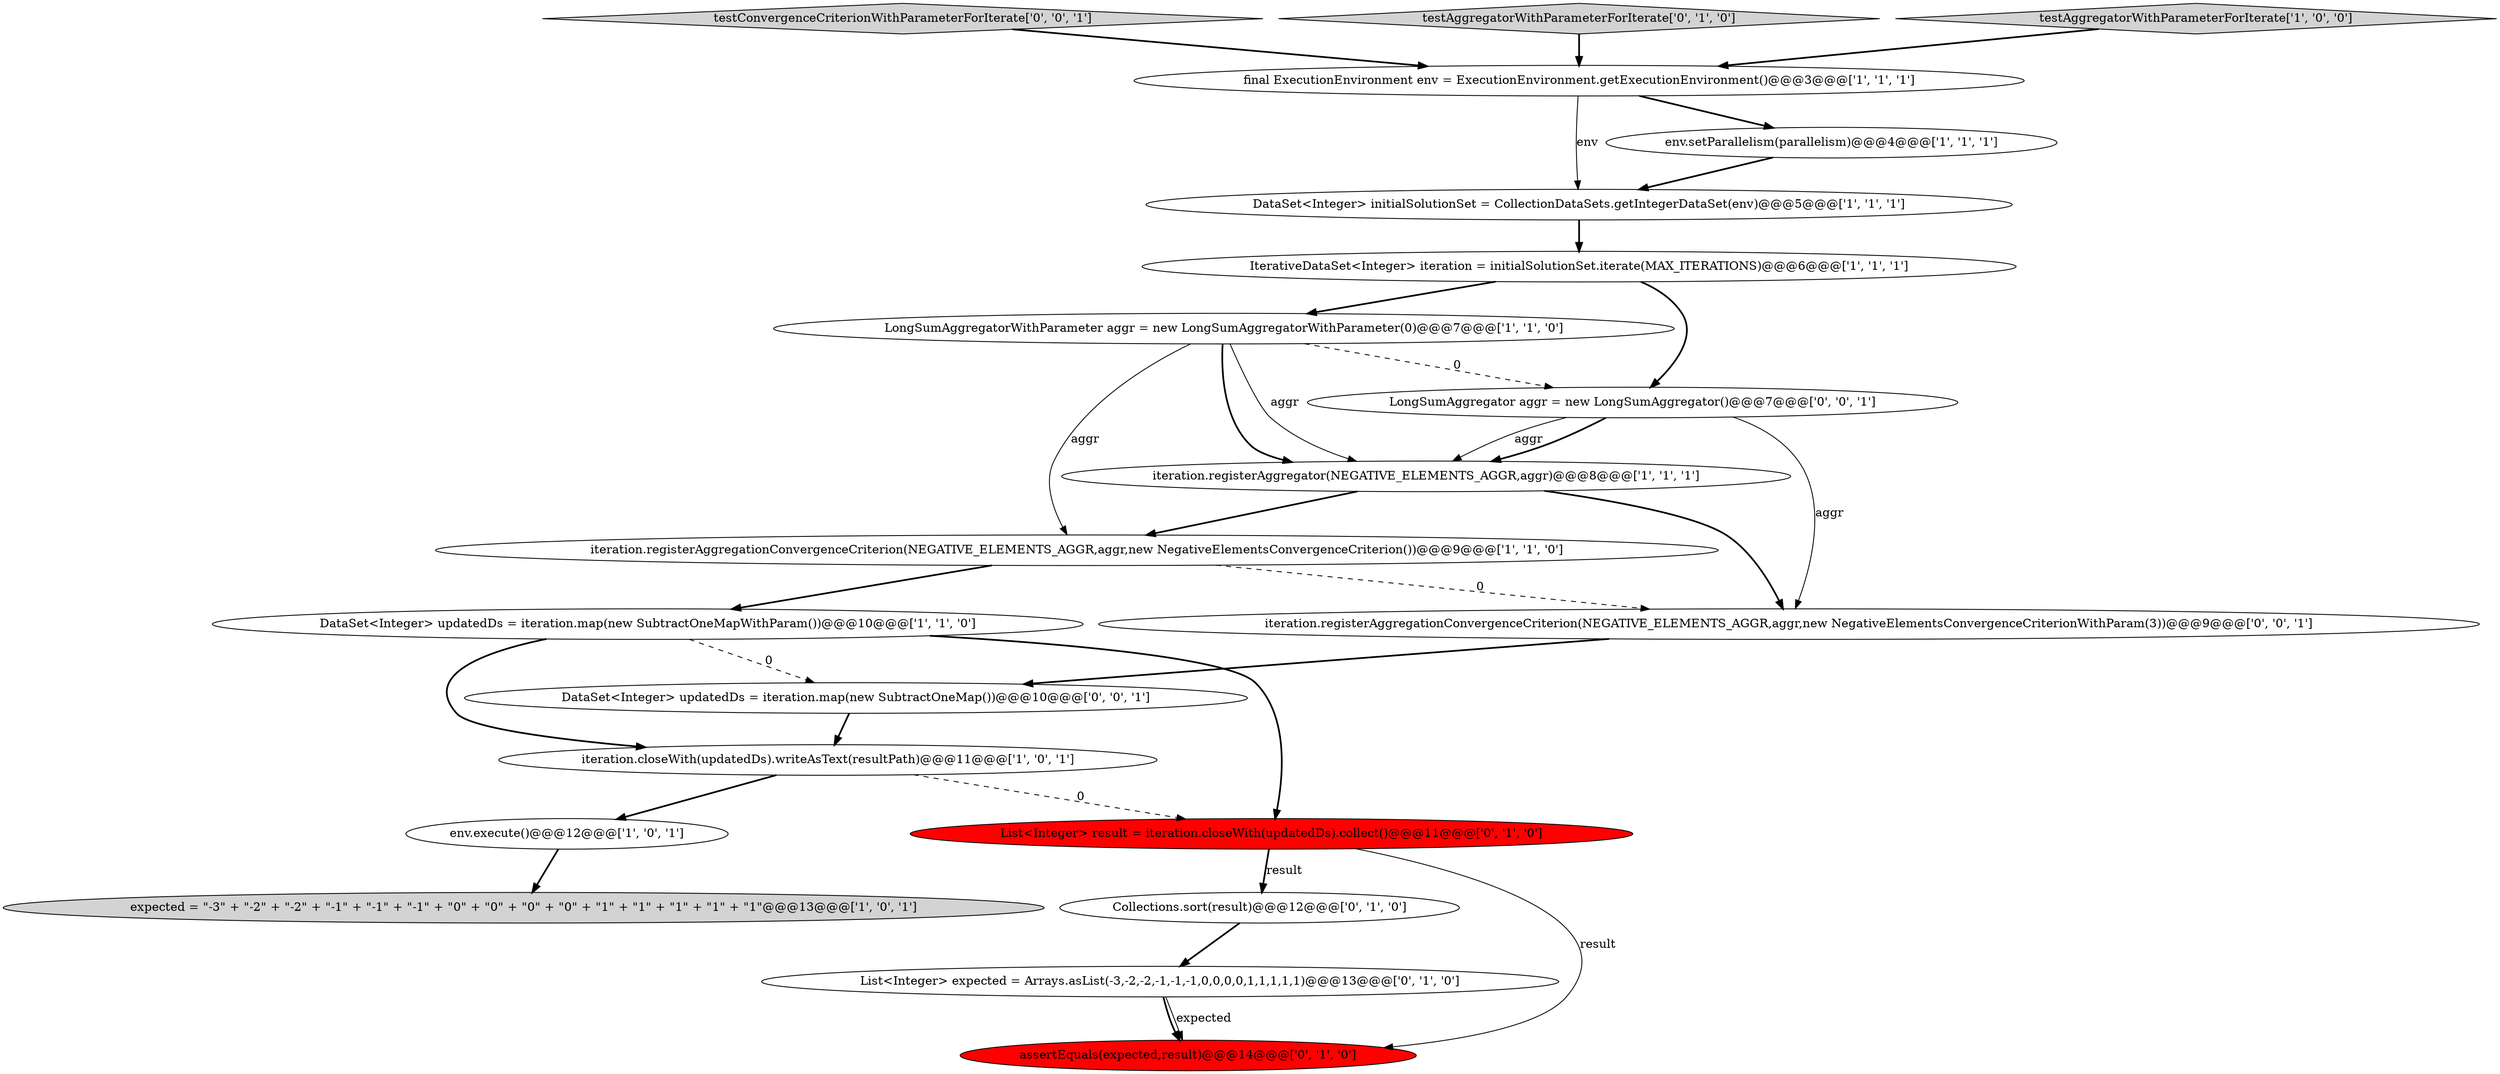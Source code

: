 digraph {
18 [style = filled, label = "testConvergenceCriterionWithParameterForIterate['0', '0', '1']", fillcolor = lightgray, shape = diamond image = "AAA0AAABBB3BBB"];
4 [style = filled, label = "iteration.closeWith(updatedDs).writeAsText(resultPath)@@@11@@@['1', '0', '1']", fillcolor = white, shape = ellipse image = "AAA0AAABBB1BBB"];
5 [style = filled, label = "DataSet<Integer> initialSolutionSet = CollectionDataSets.getIntegerDataSet(env)@@@5@@@['1', '1', '1']", fillcolor = white, shape = ellipse image = "AAA0AAABBB1BBB"];
0 [style = filled, label = "LongSumAggregatorWithParameter aggr = new LongSumAggregatorWithParameter(0)@@@7@@@['1', '1', '0']", fillcolor = white, shape = ellipse image = "AAA0AAABBB1BBB"];
3 [style = filled, label = "expected = \"-3\" + \"-2\" + \"-2\" + \"-1\" + \"-1\" + \"-1\" + \"0\" + \"0\" + \"0\" + \"0\" + \"1\" + \"1\" + \"1\" + \"1\" + \"1\"@@@13@@@['1', '0', '1']", fillcolor = lightgray, shape = ellipse image = "AAA0AAABBB1BBB"];
16 [style = filled, label = "List<Integer> expected = Arrays.asList(-3,-2,-2,-1,-1,-1,0,0,0,0,1,1,1,1,1)@@@13@@@['0', '1', '0']", fillcolor = white, shape = ellipse image = "AAA0AAABBB2BBB"];
19 [style = filled, label = "DataSet<Integer> updatedDs = iteration.map(new SubtractOneMap())@@@10@@@['0', '0', '1']", fillcolor = white, shape = ellipse image = "AAA0AAABBB3BBB"];
1 [style = filled, label = "iteration.registerAggregationConvergenceCriterion(NEGATIVE_ELEMENTS_AGGR,aggr,new NegativeElementsConvergenceCriterion())@@@9@@@['1', '1', '0']", fillcolor = white, shape = ellipse image = "AAA0AAABBB1BBB"];
9 [style = filled, label = "final ExecutionEnvironment env = ExecutionEnvironment.getExecutionEnvironment()@@@3@@@['1', '1', '1']", fillcolor = white, shape = ellipse image = "AAA0AAABBB1BBB"];
13 [style = filled, label = "Collections.sort(result)@@@12@@@['0', '1', '0']", fillcolor = white, shape = ellipse image = "AAA0AAABBB2BBB"];
11 [style = filled, label = "env.setParallelism(parallelism)@@@4@@@['1', '1', '1']", fillcolor = white, shape = ellipse image = "AAA0AAABBB1BBB"];
7 [style = filled, label = "iteration.registerAggregator(NEGATIVE_ELEMENTS_AGGR,aggr)@@@8@@@['1', '1', '1']", fillcolor = white, shape = ellipse image = "AAA0AAABBB1BBB"];
8 [style = filled, label = "DataSet<Integer> updatedDs = iteration.map(new SubtractOneMapWithParam())@@@10@@@['1', '1', '0']", fillcolor = white, shape = ellipse image = "AAA0AAABBB1BBB"];
14 [style = filled, label = "testAggregatorWithParameterForIterate['0', '1', '0']", fillcolor = lightgray, shape = diamond image = "AAA0AAABBB2BBB"];
6 [style = filled, label = "testAggregatorWithParameterForIterate['1', '0', '0']", fillcolor = lightgray, shape = diamond image = "AAA0AAABBB1BBB"];
10 [style = filled, label = "IterativeDataSet<Integer> iteration = initialSolutionSet.iterate(MAX_ITERATIONS)@@@6@@@['1', '1', '1']", fillcolor = white, shape = ellipse image = "AAA0AAABBB1BBB"];
17 [style = filled, label = "iteration.registerAggregationConvergenceCriterion(NEGATIVE_ELEMENTS_AGGR,aggr,new NegativeElementsConvergenceCriterionWithParam(3))@@@9@@@['0', '0', '1']", fillcolor = white, shape = ellipse image = "AAA0AAABBB3BBB"];
2 [style = filled, label = "env.execute()@@@12@@@['1', '0', '1']", fillcolor = white, shape = ellipse image = "AAA0AAABBB1BBB"];
15 [style = filled, label = "assertEquals(expected,result)@@@14@@@['0', '1', '0']", fillcolor = red, shape = ellipse image = "AAA1AAABBB2BBB"];
12 [style = filled, label = "List<Integer> result = iteration.closeWith(updatedDs).collect()@@@11@@@['0', '1', '0']", fillcolor = red, shape = ellipse image = "AAA1AAABBB2BBB"];
20 [style = filled, label = "LongSumAggregator aggr = new LongSumAggregator()@@@7@@@['0', '0', '1']", fillcolor = white, shape = ellipse image = "AAA0AAABBB3BBB"];
5->10 [style = bold, label=""];
16->15 [style = bold, label=""];
8->19 [style = dashed, label="0"];
10->20 [style = bold, label=""];
7->1 [style = bold, label=""];
1->8 [style = bold, label=""];
7->17 [style = bold, label=""];
9->11 [style = bold, label=""];
2->3 [style = bold, label=""];
9->5 [style = solid, label="env"];
4->2 [style = bold, label=""];
0->20 [style = dashed, label="0"];
13->16 [style = bold, label=""];
17->19 [style = bold, label=""];
4->12 [style = dashed, label="0"];
0->7 [style = bold, label=""];
20->7 [style = solid, label="aggr"];
12->15 [style = solid, label="result"];
12->13 [style = bold, label=""];
11->5 [style = bold, label=""];
1->17 [style = dashed, label="0"];
16->15 [style = solid, label="expected"];
12->13 [style = solid, label="result"];
10->0 [style = bold, label=""];
0->7 [style = solid, label="aggr"];
18->9 [style = bold, label=""];
14->9 [style = bold, label=""];
19->4 [style = bold, label=""];
8->4 [style = bold, label=""];
6->9 [style = bold, label=""];
20->7 [style = bold, label=""];
20->17 [style = solid, label="aggr"];
8->12 [style = bold, label=""];
0->1 [style = solid, label="aggr"];
}
